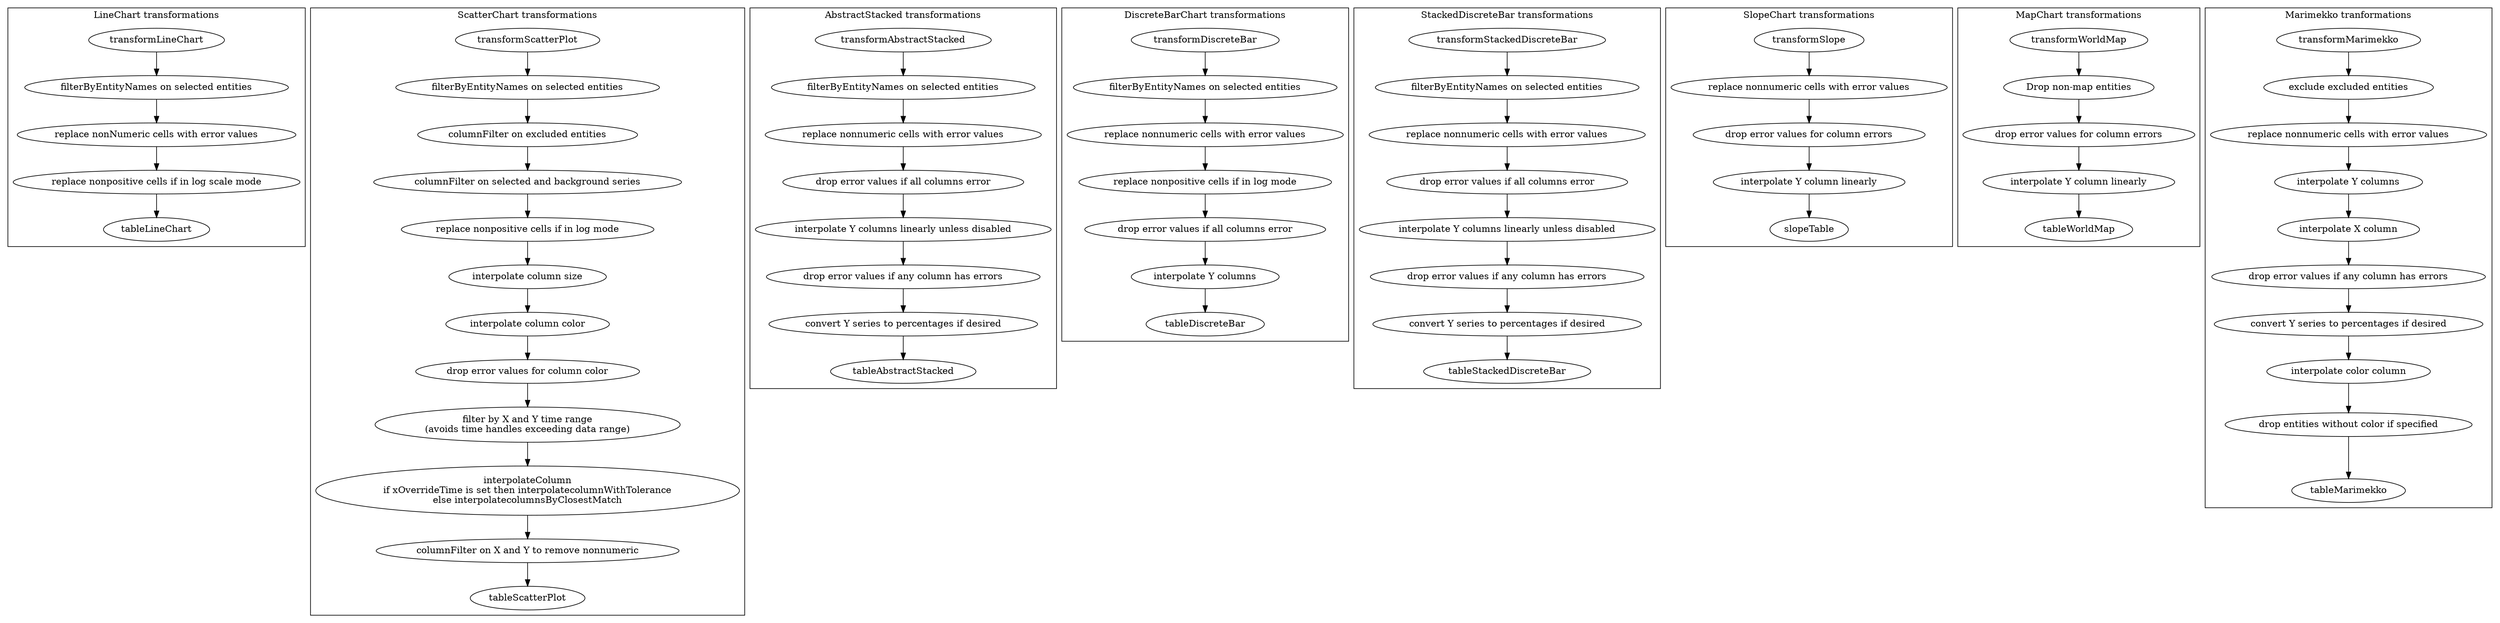 digraph G {
    subgraph clusterLineChart {
        label="LineChart transformations"
        LCfilterByEntityNames [label="filterByEntityNames on selected entities"]
        LCreplaceNonNumericCellsWithErrorValues [label="replace nonNumeric cells with error values"]
        LCreplaceNonPositiveCellsForLogScale [label="replace nonpositive cells if in log scale mode"]
        transformLineChart -> LCfilterByEntityNames -> LCreplaceNonNumericCellsWithErrorValues -> LCreplaceNonPositiveCellsForLogScale -> tableLineChart
        tableLineChart
           }

    subgraph clusterScatterPlot {
        label="ScatterChart transformations"
        SPfilterByEntityNames [label="filterByEntityNames on selected entities"]
        SPfilterExcludedEntities [label="columnFilter on excluded entities"]
        SPfilterBackgroundSeries [label="columnFilter on selected and background series"]
        SPreplaceNonPositivieCellsForLogScale [label="replace nonpositive cells if in log mode"]
        SPinterpolateColumnSize [label="interpolate column size"]
        SPinterpolateColumnColor [label="interpolate column color"]
        SPdropErrorValuesColor [label="drop error values for column color"]
        SPfilterByTimeRange [label="filter by X and Y time range\n(avoids time handles exceeding data range)"]
        SPinterpolateColumn [label="interpolateColumn\nif xOverrideTime is set then interpolatecolumnWithTolerance\nelse interpolatecolumnsByClosestMatch"]
        SPfilterNonNumeric [label="columnFilter on X and Y to remove nonnumeric"]
        transformScatterPlot -> SPfilterByEntityNames -> SPfilterExcludedEntities ->
            SPfilterBackgroundSeries -> SPreplaceNonPositivieCellsForLogScale ->
            SPinterpolateColumnSize -> SPinterpolateColumnColor -> SPdropErrorValuesColor ->
            SPfilterByTimeRange -> SPinterpolateColumn -> SPfilterNonNumeric ->
            tableScatterPlot
        tableScatterPlot
    }

    subgraph clusterTimeScatter {


    }

    subgraph clusterAbstractStacked {
        label="AbstractStacked transformations"

        ASfilterByEntityNames [label="filterByEntityNames on selected entities"]

        ASreplaceNonNumericCellsWithErrorValues [label="replace nonnumeric cells with error values"]
        ASdropErrorValuesAllColumnsValues [label="drop error values if all columns error"]
        ASinterpolateColumn [label="interpolate Y columns linearly unless disabled"]
        ASdropErrorValuesAnyColumnError [label="drop error values if any column has errors"]
        ASconvertToPercentages [label="convert Y series to percentages if desired"]

        transformAbstractStacked -> ASfilterByEntityNames -> ASreplaceNonNumericCellsWithErrorValues ->
            ASdropErrorValuesAllColumnsValues -> ASinterpolateColumn -> ASdropErrorValuesAnyColumnError
            -> ASconvertToPercentages -> tableAbstractStacked

    }

    subgraph clusterDiscreteBar {
        label="DiscreteBarChart transformations"
        DBfilterByEntityNames [label="filterByEntityNames on selected entities"]

        DBreplaceNonNumericCellsWithErrorValues [label="replace nonnumeric cells with error values"]
        DBreplaceNonPositivieCellsForLogScale [label="replace nonpositive cells if in log mode"]
        DBdropErrorValuesAllColumnsValues [label="drop error values if all columns error"]
        DBinterpolateColumn [label="interpolate Y columns"]

        transformDiscreteBar -> DBfilterByEntityNames -> DBreplaceNonNumericCellsWithErrorValues ->
            DBreplaceNonPositivieCellsForLogScale -> DBdropErrorValuesAllColumnsValues ->
            DBinterpolateColumn -> tableDiscreteBar


    }

    subgraph clusterStackedDiscreteBar {
        label="StackedDiscreteBar transformations"
        SDfilterByEntityNames [label="filterByEntityNames on selected entities"]

        SDreplaceNonNumericCellsWithErrorValues [label="replace nonnumeric cells with error values"]
        SDdropErrorValuesAllColumnsValues [label="drop error values if all columns error"]
        SDinterpolateColumn [label="interpolate Y columns linearly unless disabled"]
        SDdropErrorValuesAnyColumnError [label="drop error values if any column has errors"]
        SDconvertToPercentages [label="convert Y series to percentages if desired"]

        transformStackedDiscreteBar -> SDfilterByEntityNames -> SDreplaceNonNumericCellsWithErrorValues -> SDdropErrorValuesAllColumnsValues ->
            SDinterpolateColumn -> SDdropErrorValuesAnyColumnError
            -> SDconvertToPercentages -> tableStackedDiscreteBar


    }

    subgraph clusterSlope {
        label="SlopeChart transformations"
        SreplaceNonNumericCellsWithErrorValues [label="replace nonnumeric cells with error values"]
        SdropErrorValuesAllColumnsValues [label="drop error values for column errors"]
        SinterpolateColumn [label="interpolate Y column linearly"]

        transformSlope -> SreplaceNonNumericCellsWithErrorValues ->
            SdropErrorValuesAllColumnsValues -> SinterpolateColumn ->
            slopeTable
    }

    subgraph clusterStackedBar {

    }

    subgraph clusterWorldMap {
        label="MapChart transformations"
        WMdropNonMapEntities [label="Drop non-map entities"]
        WMdropErrorValuesAllColumnsValues [label="drop error values for column errors"]
        WMinterpolateColumn [label="interpolate Y column linearly"]

        transformWorldMap -> WMdropNonMapEntities -> WMdropErrorValuesAllColumnsValues ->
            WMinterpolateColumn -> tableWorldMap
    }

    subgraph clusterMarimekko {
        label="Marimekko tranformations"
        MexcludeEntities [label="exclude excluded entities"]

        MreplaceNonNumericCellsWithErrorValues [label="replace nonnumeric cells with error values"]
        MinterpolateYColumns [label="interpolate Y columns"]
        MinterpolateXColumn [label="interpolate X column"]
        MdropErrorValuesAnyColumnError [label="drop error values if any column has errors"]
        MconvertToPercentages [label="convert Y series to percentages if desired"]
        MinterplateColorColumn [label="interpolate color column"]
        MdropNonColoredEntities [label="drop entities without color if specified"]

        transformMarimekko -> MexcludeEntities -> MreplaceNonNumericCellsWithErrorValues ->
            MinterpolateYColumns -> MinterpolateXColumn -> MdropErrorValuesAnyColumnError ->
            MconvertToPercentages -> MinterplateColorColumn -> MdropNonColoredEntities ->
            tableMarimekko
    }


}